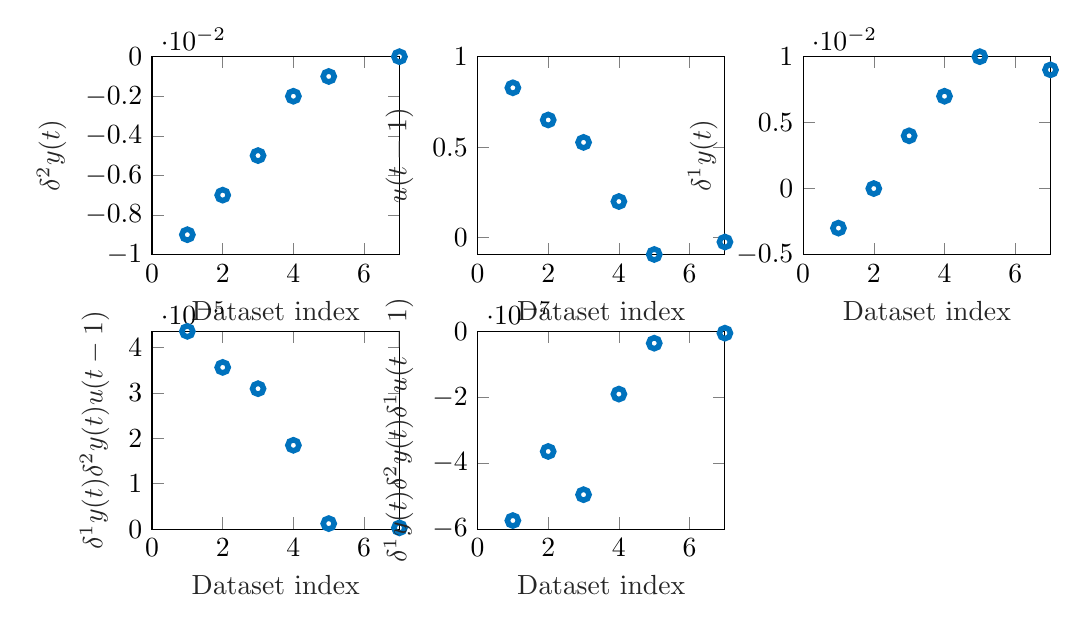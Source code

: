 % This file was created by matlab2tikz.
%
\definecolor{mycolor1}{rgb}{0.0,0.447,0.741}%
%
\begin{tikzpicture}

\begin{axis}[%
width=3.142cm,
height=2.512cm,
at={(0cm,3.488cm)},
scale only axis,
xmin=0,
xmax=7,
xlabel style={font=\color{white!15!black}},
xlabel={Dataset index},
ymin=-0.01,
ymax=0,
ylabel style={font=\color{white!15!black}},
ylabel={$\delta^2 y(t)$},
axis background/.style={fill=white}
]
\addplot [color=mycolor1, line width=2.0pt, draw=none, mark=o, mark options={solid, mycolor1}, forget plot]
  table[row sep=crcr]{%
1	-0.009\\
2	-0.007\\
3	-0.005\\
4	-0.002\\
5	-0.001\\
7	-0.0\\
};
\end{axis}

\begin{axis}[%
width=3.142cm,
height=2.512cm,
at={(4.134cm,3.488cm)},
scale only axis,
xmin=0,
xmax=7,
xlabel style={font=\color{white!15!black}},
xlabel={Dataset index},
ymin=-0.094,
ymax=1,
ylabel style={font=\color{white!15!black}},
ylabel={$u(t-1)$},
axis background/.style={fill=white}
]
\addplot [color=mycolor1, line width=2.0pt, draw=none, mark=o, mark options={solid, mycolor1}, forget plot]
  table[row sep=crcr]{%
1	0.828\\
2	0.65\\
3	0.526\\
4	0.199\\
5	-0.094\\
7	-0.025\\
};
\end{axis}

\begin{axis}[%
width=3.142cm,
height=2.512cm,
at={(8.269cm,3.488cm)},
scale only axis,
xmin=0,
xmax=7,
xlabel style={font=\color{white!15!black}},
xlabel={Dataset index},
ymin=-0.005,
ymax=0.01,
ylabel style={font=\color{white!15!black}},
ylabel={$\delta^1 y(t)$},
axis background/.style={fill=white}
]
\addplot [color=mycolor1, line width=2.0pt, draw=none, mark=o, mark options={solid, mycolor1}, forget plot]
  table[row sep=crcr]{%
1	-0.003\\
2	-0.0\\
3	0.004\\
4	0.007\\
5	0.01\\
7	0.009\\
};
\end{axis}

\begin{axis}[%
width=3.142cm,
height=2.512cm,
at={(0cm,0cm)},
scale only axis,
xmin=0,
xmax=7,
xlabel style={font=\color{white!15!black}},
xlabel={Dataset index},
ymin=0,
ymax=4.355e-05,
ylabel style={font=\color{white!15!black}},
ylabel={$\delta^1 y(t)\delta^2 y(t)u(t-1)$},
axis background/.style={fill=white}
]
\addplot [color=mycolor1, line width=2.0pt, draw=none, mark=o, mark options={solid, mycolor1}, forget plot]
  table[row sep=crcr]{%
1	4.355e-05\\
2	3.561e-05\\
3	3.092e-05\\
4	1.846e-05\\
5	1.218e-06\\
7	2.799e-07\\
};
\end{axis}

\begin{axis}[%
width=3.142cm,
height=2.512cm,
at={(4.134cm,0cm)},
scale only axis,
xmin=0,
xmax=7,
xlabel style={font=\color{white!15!black}},
xlabel={Dataset index},
ymin=-6e-07,
ymax=0,
ylabel style={font=\color{white!15!black}},
ylabel={$\delta^1 y(t)\delta^2 y(t)\delta^1 u(t-1)$},
axis background/.style={fill=white}
]
\addplot [color=mycolor1, line width=2.0pt, draw=none, mark=o, mark options={solid, mycolor1}, forget plot]
  table[row sep=crcr]{%
1	-5.74e-07\\
2	-3.644e-07\\
3	-4.955e-07\\
4	-1.904e-07\\
5	-3.601e-08\\
7	-5.582e-09\\
};
\end{axis}
\end{tikzpicture}%